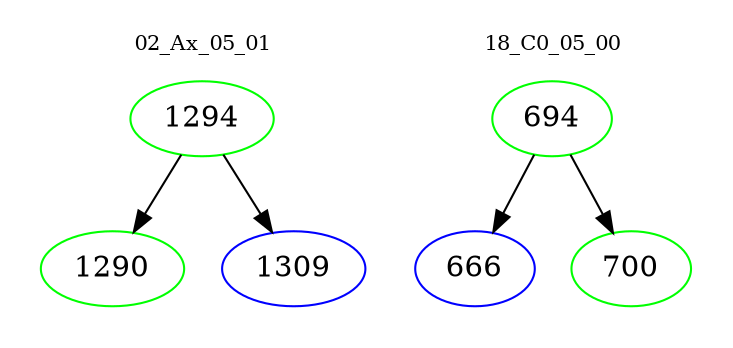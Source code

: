 digraph{
subgraph cluster_0 {
color = white
label = "02_Ax_05_01";
fontsize=10;
T0_1294 [label="1294", color="green"]
T0_1294 -> T0_1290 [color="black"]
T0_1290 [label="1290", color="green"]
T0_1294 -> T0_1309 [color="black"]
T0_1309 [label="1309", color="blue"]
}
subgraph cluster_1 {
color = white
label = "18_C0_05_00";
fontsize=10;
T1_694 [label="694", color="green"]
T1_694 -> T1_666 [color="black"]
T1_666 [label="666", color="blue"]
T1_694 -> T1_700 [color="black"]
T1_700 [label="700", color="green"]
}
}
